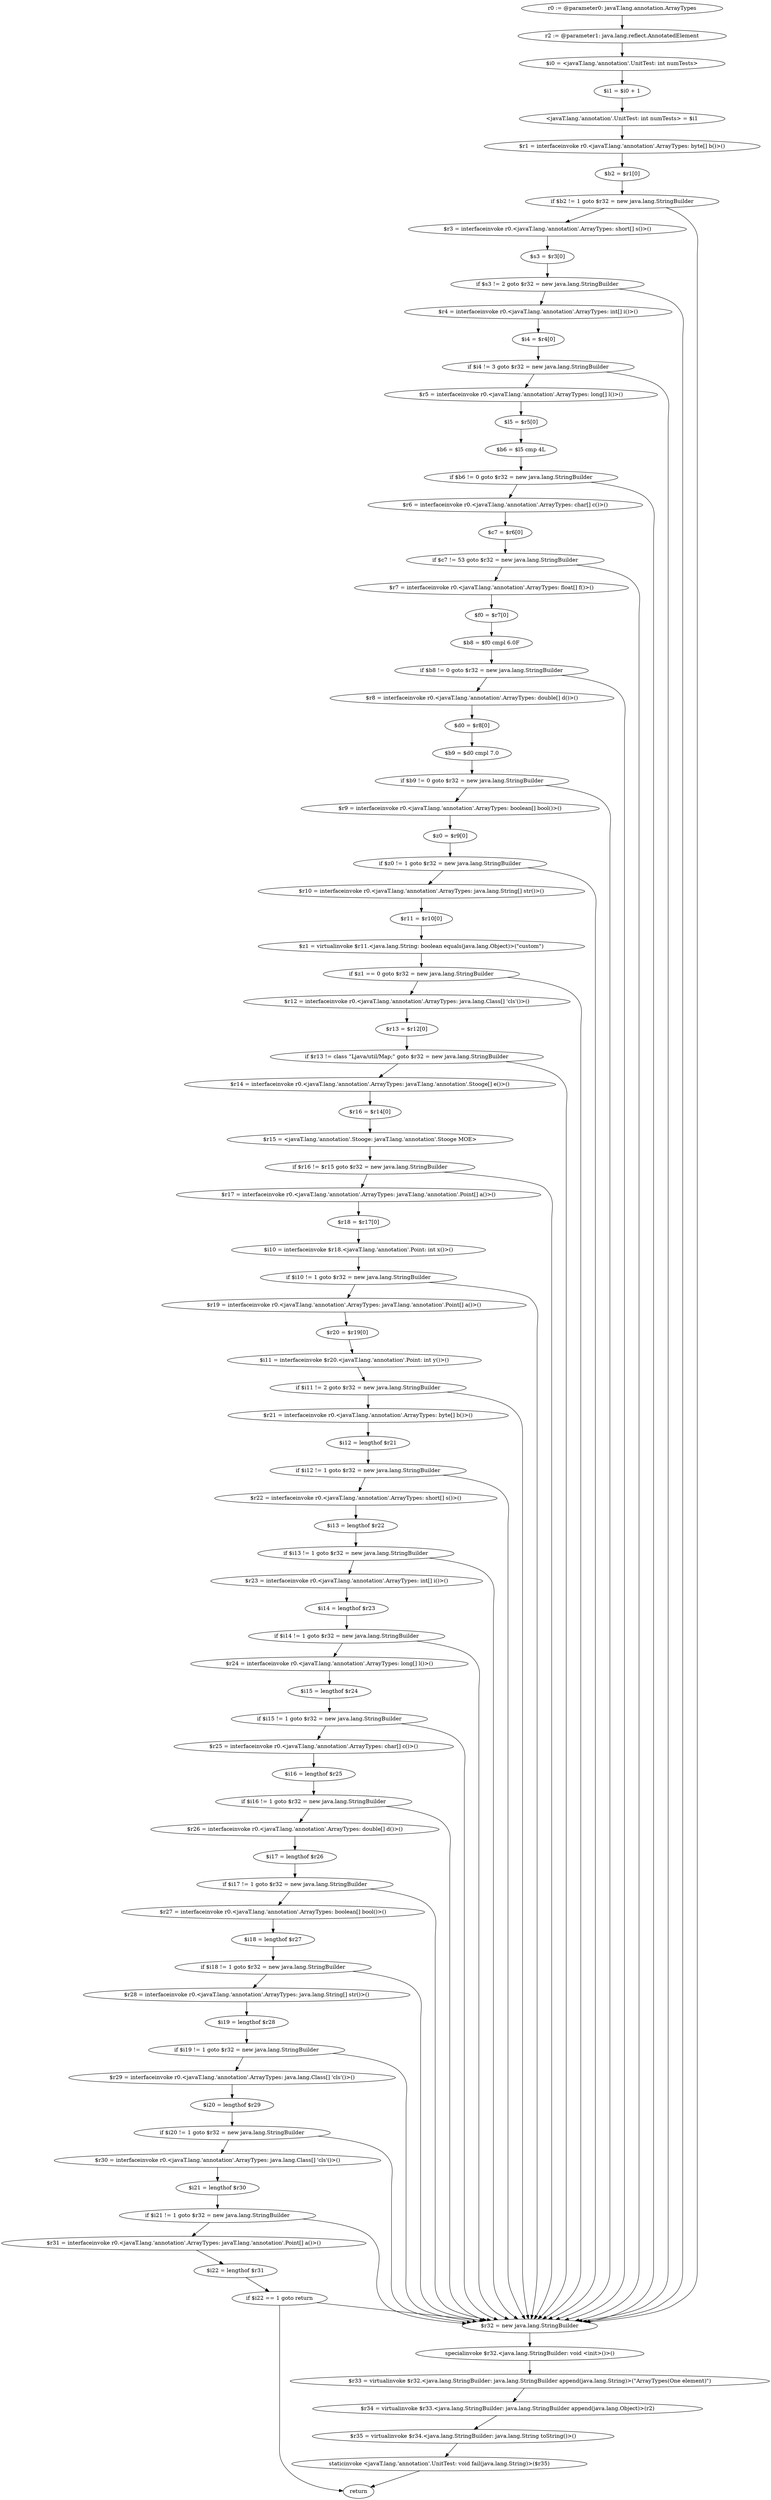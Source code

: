 digraph "unitGraph" {
    "r0 := @parameter0: javaT.lang.annotation.ArrayTypes"
    "r2 := @parameter1: java.lang.reflect.AnnotatedElement"
    "$i0 = <javaT.lang.'annotation'.UnitTest: int numTests>"
    "$i1 = $i0 + 1"
    "<javaT.lang.'annotation'.UnitTest: int numTests> = $i1"
    "$r1 = interfaceinvoke r0.<javaT.lang.'annotation'.ArrayTypes: byte[] b()>()"
    "$b2 = $r1[0]"
    "if $b2 != 1 goto $r32 = new java.lang.StringBuilder"
    "$r3 = interfaceinvoke r0.<javaT.lang.'annotation'.ArrayTypes: short[] s()>()"
    "$s3 = $r3[0]"
    "if $s3 != 2 goto $r32 = new java.lang.StringBuilder"
    "$r4 = interfaceinvoke r0.<javaT.lang.'annotation'.ArrayTypes: int[] i()>()"
    "$i4 = $r4[0]"
    "if $i4 != 3 goto $r32 = new java.lang.StringBuilder"
    "$r5 = interfaceinvoke r0.<javaT.lang.'annotation'.ArrayTypes: long[] l()>()"
    "$l5 = $r5[0]"
    "$b6 = $l5 cmp 4L"
    "if $b6 != 0 goto $r32 = new java.lang.StringBuilder"
    "$r6 = interfaceinvoke r0.<javaT.lang.'annotation'.ArrayTypes: char[] c()>()"
    "$c7 = $r6[0]"
    "if $c7 != 53 goto $r32 = new java.lang.StringBuilder"
    "$r7 = interfaceinvoke r0.<javaT.lang.'annotation'.ArrayTypes: float[] f()>()"
    "$f0 = $r7[0]"
    "$b8 = $f0 cmpl 6.0F"
    "if $b8 != 0 goto $r32 = new java.lang.StringBuilder"
    "$r8 = interfaceinvoke r0.<javaT.lang.'annotation'.ArrayTypes: double[] d()>()"
    "$d0 = $r8[0]"
    "$b9 = $d0 cmpl 7.0"
    "if $b9 != 0 goto $r32 = new java.lang.StringBuilder"
    "$r9 = interfaceinvoke r0.<javaT.lang.'annotation'.ArrayTypes: boolean[] bool()>()"
    "$z0 = $r9[0]"
    "if $z0 != 1 goto $r32 = new java.lang.StringBuilder"
    "$r10 = interfaceinvoke r0.<javaT.lang.'annotation'.ArrayTypes: java.lang.String[] str()>()"
    "$r11 = $r10[0]"
    "$z1 = virtualinvoke $r11.<java.lang.String: boolean equals(java.lang.Object)>(\"custom\")"
    "if $z1 == 0 goto $r32 = new java.lang.StringBuilder"
    "$r12 = interfaceinvoke r0.<javaT.lang.'annotation'.ArrayTypes: java.lang.Class[] 'cls'()>()"
    "$r13 = $r12[0]"
    "if $r13 != class \"Ljava/util/Map;\" goto $r32 = new java.lang.StringBuilder"
    "$r14 = interfaceinvoke r0.<javaT.lang.'annotation'.ArrayTypes: javaT.lang.'annotation'.Stooge[] e()>()"
    "$r16 = $r14[0]"
    "$r15 = <javaT.lang.'annotation'.Stooge: javaT.lang.'annotation'.Stooge MOE>"
    "if $r16 != $r15 goto $r32 = new java.lang.StringBuilder"
    "$r17 = interfaceinvoke r0.<javaT.lang.'annotation'.ArrayTypes: javaT.lang.'annotation'.Point[] a()>()"
    "$r18 = $r17[0]"
    "$i10 = interfaceinvoke $r18.<javaT.lang.'annotation'.Point: int x()>()"
    "if $i10 != 1 goto $r32 = new java.lang.StringBuilder"
    "$r19 = interfaceinvoke r0.<javaT.lang.'annotation'.ArrayTypes: javaT.lang.'annotation'.Point[] a()>()"
    "$r20 = $r19[0]"
    "$i11 = interfaceinvoke $r20.<javaT.lang.'annotation'.Point: int y()>()"
    "if $i11 != 2 goto $r32 = new java.lang.StringBuilder"
    "$r21 = interfaceinvoke r0.<javaT.lang.'annotation'.ArrayTypes: byte[] b()>()"
    "$i12 = lengthof $r21"
    "if $i12 != 1 goto $r32 = new java.lang.StringBuilder"
    "$r22 = interfaceinvoke r0.<javaT.lang.'annotation'.ArrayTypes: short[] s()>()"
    "$i13 = lengthof $r22"
    "if $i13 != 1 goto $r32 = new java.lang.StringBuilder"
    "$r23 = interfaceinvoke r0.<javaT.lang.'annotation'.ArrayTypes: int[] i()>()"
    "$i14 = lengthof $r23"
    "if $i14 != 1 goto $r32 = new java.lang.StringBuilder"
    "$r24 = interfaceinvoke r0.<javaT.lang.'annotation'.ArrayTypes: long[] l()>()"
    "$i15 = lengthof $r24"
    "if $i15 != 1 goto $r32 = new java.lang.StringBuilder"
    "$r25 = interfaceinvoke r0.<javaT.lang.'annotation'.ArrayTypes: char[] c()>()"
    "$i16 = lengthof $r25"
    "if $i16 != 1 goto $r32 = new java.lang.StringBuilder"
    "$r26 = interfaceinvoke r0.<javaT.lang.'annotation'.ArrayTypes: double[] d()>()"
    "$i17 = lengthof $r26"
    "if $i17 != 1 goto $r32 = new java.lang.StringBuilder"
    "$r27 = interfaceinvoke r0.<javaT.lang.'annotation'.ArrayTypes: boolean[] bool()>()"
    "$i18 = lengthof $r27"
    "if $i18 != 1 goto $r32 = new java.lang.StringBuilder"
    "$r28 = interfaceinvoke r0.<javaT.lang.'annotation'.ArrayTypes: java.lang.String[] str()>()"
    "$i19 = lengthof $r28"
    "if $i19 != 1 goto $r32 = new java.lang.StringBuilder"
    "$r29 = interfaceinvoke r0.<javaT.lang.'annotation'.ArrayTypes: java.lang.Class[] 'cls'()>()"
    "$i20 = lengthof $r29"
    "if $i20 != 1 goto $r32 = new java.lang.StringBuilder"
    "$r30 = interfaceinvoke r0.<javaT.lang.'annotation'.ArrayTypes: java.lang.Class[] 'cls'()>()"
    "$i21 = lengthof $r30"
    "if $i21 != 1 goto $r32 = new java.lang.StringBuilder"
    "$r31 = interfaceinvoke r0.<javaT.lang.'annotation'.ArrayTypes: javaT.lang.'annotation'.Point[] a()>()"
    "$i22 = lengthof $r31"
    "if $i22 == 1 goto return"
    "$r32 = new java.lang.StringBuilder"
    "specialinvoke $r32.<java.lang.StringBuilder: void <init>()>()"
    "$r33 = virtualinvoke $r32.<java.lang.StringBuilder: java.lang.StringBuilder append(java.lang.String)>(\"ArrayTypes(One element)\")"
    "$r34 = virtualinvoke $r33.<java.lang.StringBuilder: java.lang.StringBuilder append(java.lang.Object)>(r2)"
    "$r35 = virtualinvoke $r34.<java.lang.StringBuilder: java.lang.String toString()>()"
    "staticinvoke <javaT.lang.'annotation'.UnitTest: void fail(java.lang.String)>($r35)"
    "return"
    "r0 := @parameter0: javaT.lang.annotation.ArrayTypes"->"r2 := @parameter1: java.lang.reflect.AnnotatedElement";
    "r2 := @parameter1: java.lang.reflect.AnnotatedElement"->"$i0 = <javaT.lang.'annotation'.UnitTest: int numTests>";
    "$i0 = <javaT.lang.'annotation'.UnitTest: int numTests>"->"$i1 = $i0 + 1";
    "$i1 = $i0 + 1"->"<javaT.lang.'annotation'.UnitTest: int numTests> = $i1";
    "<javaT.lang.'annotation'.UnitTest: int numTests> = $i1"->"$r1 = interfaceinvoke r0.<javaT.lang.'annotation'.ArrayTypes: byte[] b()>()";
    "$r1 = interfaceinvoke r0.<javaT.lang.'annotation'.ArrayTypes: byte[] b()>()"->"$b2 = $r1[0]";
    "$b2 = $r1[0]"->"if $b2 != 1 goto $r32 = new java.lang.StringBuilder";
    "if $b2 != 1 goto $r32 = new java.lang.StringBuilder"->"$r3 = interfaceinvoke r0.<javaT.lang.'annotation'.ArrayTypes: short[] s()>()";
    "if $b2 != 1 goto $r32 = new java.lang.StringBuilder"->"$r32 = new java.lang.StringBuilder";
    "$r3 = interfaceinvoke r0.<javaT.lang.'annotation'.ArrayTypes: short[] s()>()"->"$s3 = $r3[0]";
    "$s3 = $r3[0]"->"if $s3 != 2 goto $r32 = new java.lang.StringBuilder";
    "if $s3 != 2 goto $r32 = new java.lang.StringBuilder"->"$r4 = interfaceinvoke r0.<javaT.lang.'annotation'.ArrayTypes: int[] i()>()";
    "if $s3 != 2 goto $r32 = new java.lang.StringBuilder"->"$r32 = new java.lang.StringBuilder";
    "$r4 = interfaceinvoke r0.<javaT.lang.'annotation'.ArrayTypes: int[] i()>()"->"$i4 = $r4[0]";
    "$i4 = $r4[0]"->"if $i4 != 3 goto $r32 = new java.lang.StringBuilder";
    "if $i4 != 3 goto $r32 = new java.lang.StringBuilder"->"$r5 = interfaceinvoke r0.<javaT.lang.'annotation'.ArrayTypes: long[] l()>()";
    "if $i4 != 3 goto $r32 = new java.lang.StringBuilder"->"$r32 = new java.lang.StringBuilder";
    "$r5 = interfaceinvoke r0.<javaT.lang.'annotation'.ArrayTypes: long[] l()>()"->"$l5 = $r5[0]";
    "$l5 = $r5[0]"->"$b6 = $l5 cmp 4L";
    "$b6 = $l5 cmp 4L"->"if $b6 != 0 goto $r32 = new java.lang.StringBuilder";
    "if $b6 != 0 goto $r32 = new java.lang.StringBuilder"->"$r6 = interfaceinvoke r0.<javaT.lang.'annotation'.ArrayTypes: char[] c()>()";
    "if $b6 != 0 goto $r32 = new java.lang.StringBuilder"->"$r32 = new java.lang.StringBuilder";
    "$r6 = interfaceinvoke r0.<javaT.lang.'annotation'.ArrayTypes: char[] c()>()"->"$c7 = $r6[0]";
    "$c7 = $r6[0]"->"if $c7 != 53 goto $r32 = new java.lang.StringBuilder";
    "if $c7 != 53 goto $r32 = new java.lang.StringBuilder"->"$r7 = interfaceinvoke r0.<javaT.lang.'annotation'.ArrayTypes: float[] f()>()";
    "if $c7 != 53 goto $r32 = new java.lang.StringBuilder"->"$r32 = new java.lang.StringBuilder";
    "$r7 = interfaceinvoke r0.<javaT.lang.'annotation'.ArrayTypes: float[] f()>()"->"$f0 = $r7[0]";
    "$f0 = $r7[0]"->"$b8 = $f0 cmpl 6.0F";
    "$b8 = $f0 cmpl 6.0F"->"if $b8 != 0 goto $r32 = new java.lang.StringBuilder";
    "if $b8 != 0 goto $r32 = new java.lang.StringBuilder"->"$r8 = interfaceinvoke r0.<javaT.lang.'annotation'.ArrayTypes: double[] d()>()";
    "if $b8 != 0 goto $r32 = new java.lang.StringBuilder"->"$r32 = new java.lang.StringBuilder";
    "$r8 = interfaceinvoke r0.<javaT.lang.'annotation'.ArrayTypes: double[] d()>()"->"$d0 = $r8[0]";
    "$d0 = $r8[0]"->"$b9 = $d0 cmpl 7.0";
    "$b9 = $d0 cmpl 7.0"->"if $b9 != 0 goto $r32 = new java.lang.StringBuilder";
    "if $b9 != 0 goto $r32 = new java.lang.StringBuilder"->"$r9 = interfaceinvoke r0.<javaT.lang.'annotation'.ArrayTypes: boolean[] bool()>()";
    "if $b9 != 0 goto $r32 = new java.lang.StringBuilder"->"$r32 = new java.lang.StringBuilder";
    "$r9 = interfaceinvoke r0.<javaT.lang.'annotation'.ArrayTypes: boolean[] bool()>()"->"$z0 = $r9[0]";
    "$z0 = $r9[0]"->"if $z0 != 1 goto $r32 = new java.lang.StringBuilder";
    "if $z0 != 1 goto $r32 = new java.lang.StringBuilder"->"$r10 = interfaceinvoke r0.<javaT.lang.'annotation'.ArrayTypes: java.lang.String[] str()>()";
    "if $z0 != 1 goto $r32 = new java.lang.StringBuilder"->"$r32 = new java.lang.StringBuilder";
    "$r10 = interfaceinvoke r0.<javaT.lang.'annotation'.ArrayTypes: java.lang.String[] str()>()"->"$r11 = $r10[0]";
    "$r11 = $r10[0]"->"$z1 = virtualinvoke $r11.<java.lang.String: boolean equals(java.lang.Object)>(\"custom\")";
    "$z1 = virtualinvoke $r11.<java.lang.String: boolean equals(java.lang.Object)>(\"custom\")"->"if $z1 == 0 goto $r32 = new java.lang.StringBuilder";
    "if $z1 == 0 goto $r32 = new java.lang.StringBuilder"->"$r12 = interfaceinvoke r0.<javaT.lang.'annotation'.ArrayTypes: java.lang.Class[] 'cls'()>()";
    "if $z1 == 0 goto $r32 = new java.lang.StringBuilder"->"$r32 = new java.lang.StringBuilder";
    "$r12 = interfaceinvoke r0.<javaT.lang.'annotation'.ArrayTypes: java.lang.Class[] 'cls'()>()"->"$r13 = $r12[0]";
    "$r13 = $r12[0]"->"if $r13 != class \"Ljava/util/Map;\" goto $r32 = new java.lang.StringBuilder";
    "if $r13 != class \"Ljava/util/Map;\" goto $r32 = new java.lang.StringBuilder"->"$r14 = interfaceinvoke r0.<javaT.lang.'annotation'.ArrayTypes: javaT.lang.'annotation'.Stooge[] e()>()";
    "if $r13 != class \"Ljava/util/Map;\" goto $r32 = new java.lang.StringBuilder"->"$r32 = new java.lang.StringBuilder";
    "$r14 = interfaceinvoke r0.<javaT.lang.'annotation'.ArrayTypes: javaT.lang.'annotation'.Stooge[] e()>()"->"$r16 = $r14[0]";
    "$r16 = $r14[0]"->"$r15 = <javaT.lang.'annotation'.Stooge: javaT.lang.'annotation'.Stooge MOE>";
    "$r15 = <javaT.lang.'annotation'.Stooge: javaT.lang.'annotation'.Stooge MOE>"->"if $r16 != $r15 goto $r32 = new java.lang.StringBuilder";
    "if $r16 != $r15 goto $r32 = new java.lang.StringBuilder"->"$r17 = interfaceinvoke r0.<javaT.lang.'annotation'.ArrayTypes: javaT.lang.'annotation'.Point[] a()>()";
    "if $r16 != $r15 goto $r32 = new java.lang.StringBuilder"->"$r32 = new java.lang.StringBuilder";
    "$r17 = interfaceinvoke r0.<javaT.lang.'annotation'.ArrayTypes: javaT.lang.'annotation'.Point[] a()>()"->"$r18 = $r17[0]";
    "$r18 = $r17[0]"->"$i10 = interfaceinvoke $r18.<javaT.lang.'annotation'.Point: int x()>()";
    "$i10 = interfaceinvoke $r18.<javaT.lang.'annotation'.Point: int x()>()"->"if $i10 != 1 goto $r32 = new java.lang.StringBuilder";
    "if $i10 != 1 goto $r32 = new java.lang.StringBuilder"->"$r19 = interfaceinvoke r0.<javaT.lang.'annotation'.ArrayTypes: javaT.lang.'annotation'.Point[] a()>()";
    "if $i10 != 1 goto $r32 = new java.lang.StringBuilder"->"$r32 = new java.lang.StringBuilder";
    "$r19 = interfaceinvoke r0.<javaT.lang.'annotation'.ArrayTypes: javaT.lang.'annotation'.Point[] a()>()"->"$r20 = $r19[0]";
    "$r20 = $r19[0]"->"$i11 = interfaceinvoke $r20.<javaT.lang.'annotation'.Point: int y()>()";
    "$i11 = interfaceinvoke $r20.<javaT.lang.'annotation'.Point: int y()>()"->"if $i11 != 2 goto $r32 = new java.lang.StringBuilder";
    "if $i11 != 2 goto $r32 = new java.lang.StringBuilder"->"$r21 = interfaceinvoke r0.<javaT.lang.'annotation'.ArrayTypes: byte[] b()>()";
    "if $i11 != 2 goto $r32 = new java.lang.StringBuilder"->"$r32 = new java.lang.StringBuilder";
    "$r21 = interfaceinvoke r0.<javaT.lang.'annotation'.ArrayTypes: byte[] b()>()"->"$i12 = lengthof $r21";
    "$i12 = lengthof $r21"->"if $i12 != 1 goto $r32 = new java.lang.StringBuilder";
    "if $i12 != 1 goto $r32 = new java.lang.StringBuilder"->"$r22 = interfaceinvoke r0.<javaT.lang.'annotation'.ArrayTypes: short[] s()>()";
    "if $i12 != 1 goto $r32 = new java.lang.StringBuilder"->"$r32 = new java.lang.StringBuilder";
    "$r22 = interfaceinvoke r0.<javaT.lang.'annotation'.ArrayTypes: short[] s()>()"->"$i13 = lengthof $r22";
    "$i13 = lengthof $r22"->"if $i13 != 1 goto $r32 = new java.lang.StringBuilder";
    "if $i13 != 1 goto $r32 = new java.lang.StringBuilder"->"$r23 = interfaceinvoke r0.<javaT.lang.'annotation'.ArrayTypes: int[] i()>()";
    "if $i13 != 1 goto $r32 = new java.lang.StringBuilder"->"$r32 = new java.lang.StringBuilder";
    "$r23 = interfaceinvoke r0.<javaT.lang.'annotation'.ArrayTypes: int[] i()>()"->"$i14 = lengthof $r23";
    "$i14 = lengthof $r23"->"if $i14 != 1 goto $r32 = new java.lang.StringBuilder";
    "if $i14 != 1 goto $r32 = new java.lang.StringBuilder"->"$r24 = interfaceinvoke r0.<javaT.lang.'annotation'.ArrayTypes: long[] l()>()";
    "if $i14 != 1 goto $r32 = new java.lang.StringBuilder"->"$r32 = new java.lang.StringBuilder";
    "$r24 = interfaceinvoke r0.<javaT.lang.'annotation'.ArrayTypes: long[] l()>()"->"$i15 = lengthof $r24";
    "$i15 = lengthof $r24"->"if $i15 != 1 goto $r32 = new java.lang.StringBuilder";
    "if $i15 != 1 goto $r32 = new java.lang.StringBuilder"->"$r25 = interfaceinvoke r0.<javaT.lang.'annotation'.ArrayTypes: char[] c()>()";
    "if $i15 != 1 goto $r32 = new java.lang.StringBuilder"->"$r32 = new java.lang.StringBuilder";
    "$r25 = interfaceinvoke r0.<javaT.lang.'annotation'.ArrayTypes: char[] c()>()"->"$i16 = lengthof $r25";
    "$i16 = lengthof $r25"->"if $i16 != 1 goto $r32 = new java.lang.StringBuilder";
    "if $i16 != 1 goto $r32 = new java.lang.StringBuilder"->"$r26 = interfaceinvoke r0.<javaT.lang.'annotation'.ArrayTypes: double[] d()>()";
    "if $i16 != 1 goto $r32 = new java.lang.StringBuilder"->"$r32 = new java.lang.StringBuilder";
    "$r26 = interfaceinvoke r0.<javaT.lang.'annotation'.ArrayTypes: double[] d()>()"->"$i17 = lengthof $r26";
    "$i17 = lengthof $r26"->"if $i17 != 1 goto $r32 = new java.lang.StringBuilder";
    "if $i17 != 1 goto $r32 = new java.lang.StringBuilder"->"$r27 = interfaceinvoke r0.<javaT.lang.'annotation'.ArrayTypes: boolean[] bool()>()";
    "if $i17 != 1 goto $r32 = new java.lang.StringBuilder"->"$r32 = new java.lang.StringBuilder";
    "$r27 = interfaceinvoke r0.<javaT.lang.'annotation'.ArrayTypes: boolean[] bool()>()"->"$i18 = lengthof $r27";
    "$i18 = lengthof $r27"->"if $i18 != 1 goto $r32 = new java.lang.StringBuilder";
    "if $i18 != 1 goto $r32 = new java.lang.StringBuilder"->"$r28 = interfaceinvoke r0.<javaT.lang.'annotation'.ArrayTypes: java.lang.String[] str()>()";
    "if $i18 != 1 goto $r32 = new java.lang.StringBuilder"->"$r32 = new java.lang.StringBuilder";
    "$r28 = interfaceinvoke r0.<javaT.lang.'annotation'.ArrayTypes: java.lang.String[] str()>()"->"$i19 = lengthof $r28";
    "$i19 = lengthof $r28"->"if $i19 != 1 goto $r32 = new java.lang.StringBuilder";
    "if $i19 != 1 goto $r32 = new java.lang.StringBuilder"->"$r29 = interfaceinvoke r0.<javaT.lang.'annotation'.ArrayTypes: java.lang.Class[] 'cls'()>()";
    "if $i19 != 1 goto $r32 = new java.lang.StringBuilder"->"$r32 = new java.lang.StringBuilder";
    "$r29 = interfaceinvoke r0.<javaT.lang.'annotation'.ArrayTypes: java.lang.Class[] 'cls'()>()"->"$i20 = lengthof $r29";
    "$i20 = lengthof $r29"->"if $i20 != 1 goto $r32 = new java.lang.StringBuilder";
    "if $i20 != 1 goto $r32 = new java.lang.StringBuilder"->"$r30 = interfaceinvoke r0.<javaT.lang.'annotation'.ArrayTypes: java.lang.Class[] 'cls'()>()";
    "if $i20 != 1 goto $r32 = new java.lang.StringBuilder"->"$r32 = new java.lang.StringBuilder";
    "$r30 = interfaceinvoke r0.<javaT.lang.'annotation'.ArrayTypes: java.lang.Class[] 'cls'()>()"->"$i21 = lengthof $r30";
    "$i21 = lengthof $r30"->"if $i21 != 1 goto $r32 = new java.lang.StringBuilder";
    "if $i21 != 1 goto $r32 = new java.lang.StringBuilder"->"$r31 = interfaceinvoke r0.<javaT.lang.'annotation'.ArrayTypes: javaT.lang.'annotation'.Point[] a()>()";
    "if $i21 != 1 goto $r32 = new java.lang.StringBuilder"->"$r32 = new java.lang.StringBuilder";
    "$r31 = interfaceinvoke r0.<javaT.lang.'annotation'.ArrayTypes: javaT.lang.'annotation'.Point[] a()>()"->"$i22 = lengthof $r31";
    "$i22 = lengthof $r31"->"if $i22 == 1 goto return";
    "if $i22 == 1 goto return"->"$r32 = new java.lang.StringBuilder";
    "if $i22 == 1 goto return"->"return";
    "$r32 = new java.lang.StringBuilder"->"specialinvoke $r32.<java.lang.StringBuilder: void <init>()>()";
    "specialinvoke $r32.<java.lang.StringBuilder: void <init>()>()"->"$r33 = virtualinvoke $r32.<java.lang.StringBuilder: java.lang.StringBuilder append(java.lang.String)>(\"ArrayTypes(One element)\")";
    "$r33 = virtualinvoke $r32.<java.lang.StringBuilder: java.lang.StringBuilder append(java.lang.String)>(\"ArrayTypes(One element)\")"->"$r34 = virtualinvoke $r33.<java.lang.StringBuilder: java.lang.StringBuilder append(java.lang.Object)>(r2)";
    "$r34 = virtualinvoke $r33.<java.lang.StringBuilder: java.lang.StringBuilder append(java.lang.Object)>(r2)"->"$r35 = virtualinvoke $r34.<java.lang.StringBuilder: java.lang.String toString()>()";
    "$r35 = virtualinvoke $r34.<java.lang.StringBuilder: java.lang.String toString()>()"->"staticinvoke <javaT.lang.'annotation'.UnitTest: void fail(java.lang.String)>($r35)";
    "staticinvoke <javaT.lang.'annotation'.UnitTest: void fail(java.lang.String)>($r35)"->"return";
}
